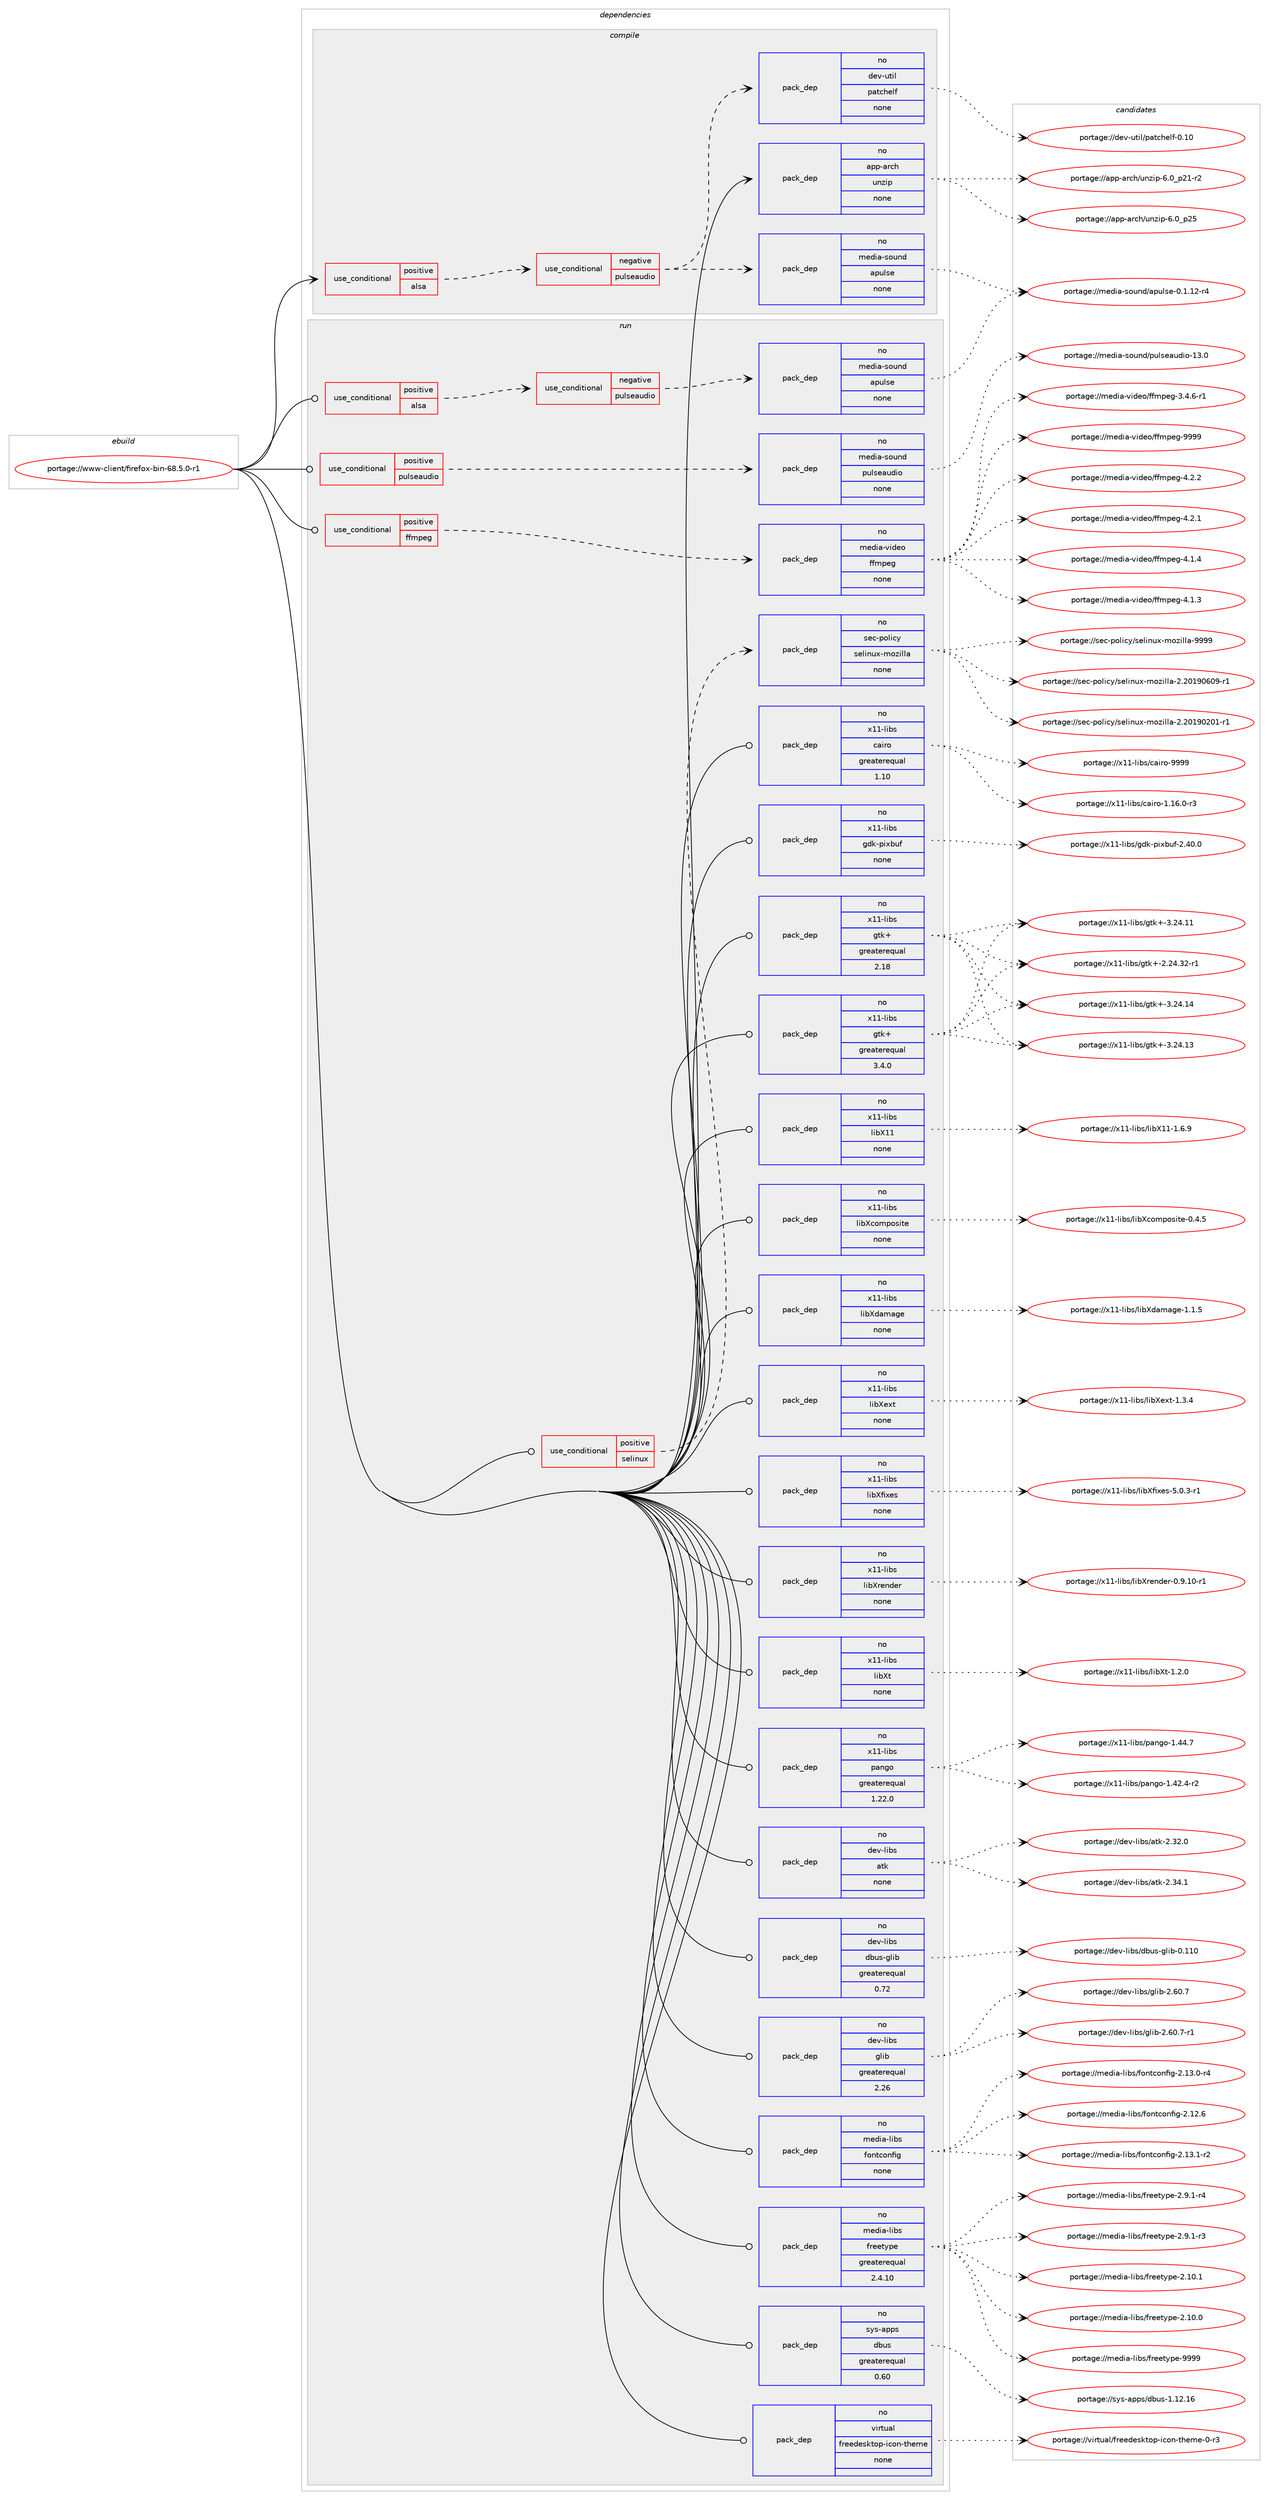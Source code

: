 digraph prolog {

# *************
# Graph options
# *************

newrank=true;
concentrate=true;
compound=true;
graph [rankdir=LR,fontname=Helvetica,fontsize=10,ranksep=1.5];#, ranksep=2.5, nodesep=0.2];
edge  [arrowhead=vee];
node  [fontname=Helvetica,fontsize=10];

# **********
# The ebuild
# **********

subgraph cluster_leftcol {
color=gray;
rank=same;
label=<<i>ebuild</i>>;
id [label="portage://www-client/firefox-bin-68.5.0-r1", color=red, width=4, href="../www-client/firefox-bin-68.5.0-r1.svg"];
}

# ****************
# The dependencies
# ****************

subgraph cluster_midcol {
color=gray;
label=<<i>dependencies</i>>;
subgraph cluster_compile {
fillcolor="#eeeeee";
style=filled;
label=<<i>compile</i>>;
subgraph cond4720 {
dependency27497 [label=<<TABLE BORDER="0" CELLBORDER="1" CELLSPACING="0" CELLPADDING="4"><TR><TD ROWSPAN="3" CELLPADDING="10">use_conditional</TD></TR><TR><TD>positive</TD></TR><TR><TD>alsa</TD></TR></TABLE>>, shape=none, color=red];
subgraph cond4721 {
dependency27498 [label=<<TABLE BORDER="0" CELLBORDER="1" CELLSPACING="0" CELLPADDING="4"><TR><TD ROWSPAN="3" CELLPADDING="10">use_conditional</TD></TR><TR><TD>negative</TD></TR><TR><TD>pulseaudio</TD></TR></TABLE>>, shape=none, color=red];
subgraph pack22273 {
dependency27499 [label=<<TABLE BORDER="0" CELLBORDER="1" CELLSPACING="0" CELLPADDING="4" WIDTH="220"><TR><TD ROWSPAN="6" CELLPADDING="30">pack_dep</TD></TR><TR><TD WIDTH="110">no</TD></TR><TR><TD>dev-util</TD></TR><TR><TD>patchelf</TD></TR><TR><TD>none</TD></TR><TR><TD></TD></TR></TABLE>>, shape=none, color=blue];
}
dependency27498:e -> dependency27499:w [weight=20,style="dashed",arrowhead="vee"];
subgraph pack22274 {
dependency27500 [label=<<TABLE BORDER="0" CELLBORDER="1" CELLSPACING="0" CELLPADDING="4" WIDTH="220"><TR><TD ROWSPAN="6" CELLPADDING="30">pack_dep</TD></TR><TR><TD WIDTH="110">no</TD></TR><TR><TD>media-sound</TD></TR><TR><TD>apulse</TD></TR><TR><TD>none</TD></TR><TR><TD></TD></TR></TABLE>>, shape=none, color=blue];
}
dependency27498:e -> dependency27500:w [weight=20,style="dashed",arrowhead="vee"];
}
dependency27497:e -> dependency27498:w [weight=20,style="dashed",arrowhead="vee"];
}
id:e -> dependency27497:w [weight=20,style="solid",arrowhead="vee"];
subgraph pack22275 {
dependency27501 [label=<<TABLE BORDER="0" CELLBORDER="1" CELLSPACING="0" CELLPADDING="4" WIDTH="220"><TR><TD ROWSPAN="6" CELLPADDING="30">pack_dep</TD></TR><TR><TD WIDTH="110">no</TD></TR><TR><TD>app-arch</TD></TR><TR><TD>unzip</TD></TR><TR><TD>none</TD></TR><TR><TD></TD></TR></TABLE>>, shape=none, color=blue];
}
id:e -> dependency27501:w [weight=20,style="solid",arrowhead="vee"];
}
subgraph cluster_compileandrun {
fillcolor="#eeeeee";
style=filled;
label=<<i>compile and run</i>>;
}
subgraph cluster_run {
fillcolor="#eeeeee";
style=filled;
label=<<i>run</i>>;
subgraph cond4722 {
dependency27502 [label=<<TABLE BORDER="0" CELLBORDER="1" CELLSPACING="0" CELLPADDING="4"><TR><TD ROWSPAN="3" CELLPADDING="10">use_conditional</TD></TR><TR><TD>positive</TD></TR><TR><TD>alsa</TD></TR></TABLE>>, shape=none, color=red];
subgraph cond4723 {
dependency27503 [label=<<TABLE BORDER="0" CELLBORDER="1" CELLSPACING="0" CELLPADDING="4"><TR><TD ROWSPAN="3" CELLPADDING="10">use_conditional</TD></TR><TR><TD>negative</TD></TR><TR><TD>pulseaudio</TD></TR></TABLE>>, shape=none, color=red];
subgraph pack22276 {
dependency27504 [label=<<TABLE BORDER="0" CELLBORDER="1" CELLSPACING="0" CELLPADDING="4" WIDTH="220"><TR><TD ROWSPAN="6" CELLPADDING="30">pack_dep</TD></TR><TR><TD WIDTH="110">no</TD></TR><TR><TD>media-sound</TD></TR><TR><TD>apulse</TD></TR><TR><TD>none</TD></TR><TR><TD></TD></TR></TABLE>>, shape=none, color=blue];
}
dependency27503:e -> dependency27504:w [weight=20,style="dashed",arrowhead="vee"];
}
dependency27502:e -> dependency27503:w [weight=20,style="dashed",arrowhead="vee"];
}
id:e -> dependency27502:w [weight=20,style="solid",arrowhead="odot"];
subgraph cond4724 {
dependency27505 [label=<<TABLE BORDER="0" CELLBORDER="1" CELLSPACING="0" CELLPADDING="4"><TR><TD ROWSPAN="3" CELLPADDING="10">use_conditional</TD></TR><TR><TD>positive</TD></TR><TR><TD>ffmpeg</TD></TR></TABLE>>, shape=none, color=red];
subgraph pack22277 {
dependency27506 [label=<<TABLE BORDER="0" CELLBORDER="1" CELLSPACING="0" CELLPADDING="4" WIDTH="220"><TR><TD ROWSPAN="6" CELLPADDING="30">pack_dep</TD></TR><TR><TD WIDTH="110">no</TD></TR><TR><TD>media-video</TD></TR><TR><TD>ffmpeg</TD></TR><TR><TD>none</TD></TR><TR><TD></TD></TR></TABLE>>, shape=none, color=blue];
}
dependency27505:e -> dependency27506:w [weight=20,style="dashed",arrowhead="vee"];
}
id:e -> dependency27505:w [weight=20,style="solid",arrowhead="odot"];
subgraph cond4725 {
dependency27507 [label=<<TABLE BORDER="0" CELLBORDER="1" CELLSPACING="0" CELLPADDING="4"><TR><TD ROWSPAN="3" CELLPADDING="10">use_conditional</TD></TR><TR><TD>positive</TD></TR><TR><TD>pulseaudio</TD></TR></TABLE>>, shape=none, color=red];
subgraph pack22278 {
dependency27508 [label=<<TABLE BORDER="0" CELLBORDER="1" CELLSPACING="0" CELLPADDING="4" WIDTH="220"><TR><TD ROWSPAN="6" CELLPADDING="30">pack_dep</TD></TR><TR><TD WIDTH="110">no</TD></TR><TR><TD>media-sound</TD></TR><TR><TD>pulseaudio</TD></TR><TR><TD>none</TD></TR><TR><TD></TD></TR></TABLE>>, shape=none, color=blue];
}
dependency27507:e -> dependency27508:w [weight=20,style="dashed",arrowhead="vee"];
}
id:e -> dependency27507:w [weight=20,style="solid",arrowhead="odot"];
subgraph cond4726 {
dependency27509 [label=<<TABLE BORDER="0" CELLBORDER="1" CELLSPACING="0" CELLPADDING="4"><TR><TD ROWSPAN="3" CELLPADDING="10">use_conditional</TD></TR><TR><TD>positive</TD></TR><TR><TD>selinux</TD></TR></TABLE>>, shape=none, color=red];
subgraph pack22279 {
dependency27510 [label=<<TABLE BORDER="0" CELLBORDER="1" CELLSPACING="0" CELLPADDING="4" WIDTH="220"><TR><TD ROWSPAN="6" CELLPADDING="30">pack_dep</TD></TR><TR><TD WIDTH="110">no</TD></TR><TR><TD>sec-policy</TD></TR><TR><TD>selinux-mozilla</TD></TR><TR><TD>none</TD></TR><TR><TD></TD></TR></TABLE>>, shape=none, color=blue];
}
dependency27509:e -> dependency27510:w [weight=20,style="dashed",arrowhead="vee"];
}
id:e -> dependency27509:w [weight=20,style="solid",arrowhead="odot"];
subgraph pack22280 {
dependency27511 [label=<<TABLE BORDER="0" CELLBORDER="1" CELLSPACING="0" CELLPADDING="4" WIDTH="220"><TR><TD ROWSPAN="6" CELLPADDING="30">pack_dep</TD></TR><TR><TD WIDTH="110">no</TD></TR><TR><TD>dev-libs</TD></TR><TR><TD>atk</TD></TR><TR><TD>none</TD></TR><TR><TD></TD></TR></TABLE>>, shape=none, color=blue];
}
id:e -> dependency27511:w [weight=20,style="solid",arrowhead="odot"];
subgraph pack22281 {
dependency27512 [label=<<TABLE BORDER="0" CELLBORDER="1" CELLSPACING="0" CELLPADDING="4" WIDTH="220"><TR><TD ROWSPAN="6" CELLPADDING="30">pack_dep</TD></TR><TR><TD WIDTH="110">no</TD></TR><TR><TD>dev-libs</TD></TR><TR><TD>dbus-glib</TD></TR><TR><TD>greaterequal</TD></TR><TR><TD>0.72</TD></TR></TABLE>>, shape=none, color=blue];
}
id:e -> dependency27512:w [weight=20,style="solid",arrowhead="odot"];
subgraph pack22282 {
dependency27513 [label=<<TABLE BORDER="0" CELLBORDER="1" CELLSPACING="0" CELLPADDING="4" WIDTH="220"><TR><TD ROWSPAN="6" CELLPADDING="30">pack_dep</TD></TR><TR><TD WIDTH="110">no</TD></TR><TR><TD>dev-libs</TD></TR><TR><TD>glib</TD></TR><TR><TD>greaterequal</TD></TR><TR><TD>2.26</TD></TR></TABLE>>, shape=none, color=blue];
}
id:e -> dependency27513:w [weight=20,style="solid",arrowhead="odot"];
subgraph pack22283 {
dependency27514 [label=<<TABLE BORDER="0" CELLBORDER="1" CELLSPACING="0" CELLPADDING="4" WIDTH="220"><TR><TD ROWSPAN="6" CELLPADDING="30">pack_dep</TD></TR><TR><TD WIDTH="110">no</TD></TR><TR><TD>media-libs</TD></TR><TR><TD>fontconfig</TD></TR><TR><TD>none</TD></TR><TR><TD></TD></TR></TABLE>>, shape=none, color=blue];
}
id:e -> dependency27514:w [weight=20,style="solid",arrowhead="odot"];
subgraph pack22284 {
dependency27515 [label=<<TABLE BORDER="0" CELLBORDER="1" CELLSPACING="0" CELLPADDING="4" WIDTH="220"><TR><TD ROWSPAN="6" CELLPADDING="30">pack_dep</TD></TR><TR><TD WIDTH="110">no</TD></TR><TR><TD>media-libs</TD></TR><TR><TD>freetype</TD></TR><TR><TD>greaterequal</TD></TR><TR><TD>2.4.10</TD></TR></TABLE>>, shape=none, color=blue];
}
id:e -> dependency27515:w [weight=20,style="solid",arrowhead="odot"];
subgraph pack22285 {
dependency27516 [label=<<TABLE BORDER="0" CELLBORDER="1" CELLSPACING="0" CELLPADDING="4" WIDTH="220"><TR><TD ROWSPAN="6" CELLPADDING="30">pack_dep</TD></TR><TR><TD WIDTH="110">no</TD></TR><TR><TD>sys-apps</TD></TR><TR><TD>dbus</TD></TR><TR><TD>greaterequal</TD></TR><TR><TD>0.60</TD></TR></TABLE>>, shape=none, color=blue];
}
id:e -> dependency27516:w [weight=20,style="solid",arrowhead="odot"];
subgraph pack22286 {
dependency27517 [label=<<TABLE BORDER="0" CELLBORDER="1" CELLSPACING="0" CELLPADDING="4" WIDTH="220"><TR><TD ROWSPAN="6" CELLPADDING="30">pack_dep</TD></TR><TR><TD WIDTH="110">no</TD></TR><TR><TD>virtual</TD></TR><TR><TD>freedesktop-icon-theme</TD></TR><TR><TD>none</TD></TR><TR><TD></TD></TR></TABLE>>, shape=none, color=blue];
}
id:e -> dependency27517:w [weight=20,style="solid",arrowhead="odot"];
subgraph pack22287 {
dependency27518 [label=<<TABLE BORDER="0" CELLBORDER="1" CELLSPACING="0" CELLPADDING="4" WIDTH="220"><TR><TD ROWSPAN="6" CELLPADDING="30">pack_dep</TD></TR><TR><TD WIDTH="110">no</TD></TR><TR><TD>x11-libs</TD></TR><TR><TD>cairo</TD></TR><TR><TD>greaterequal</TD></TR><TR><TD>1.10</TD></TR></TABLE>>, shape=none, color=blue];
}
id:e -> dependency27518:w [weight=20,style="solid",arrowhead="odot"];
subgraph pack22288 {
dependency27519 [label=<<TABLE BORDER="0" CELLBORDER="1" CELLSPACING="0" CELLPADDING="4" WIDTH="220"><TR><TD ROWSPAN="6" CELLPADDING="30">pack_dep</TD></TR><TR><TD WIDTH="110">no</TD></TR><TR><TD>x11-libs</TD></TR><TR><TD>gdk-pixbuf</TD></TR><TR><TD>none</TD></TR><TR><TD></TD></TR></TABLE>>, shape=none, color=blue];
}
id:e -> dependency27519:w [weight=20,style="solid",arrowhead="odot"];
subgraph pack22289 {
dependency27520 [label=<<TABLE BORDER="0" CELLBORDER="1" CELLSPACING="0" CELLPADDING="4" WIDTH="220"><TR><TD ROWSPAN="6" CELLPADDING="30">pack_dep</TD></TR><TR><TD WIDTH="110">no</TD></TR><TR><TD>x11-libs</TD></TR><TR><TD>gtk+</TD></TR><TR><TD>greaterequal</TD></TR><TR><TD>2.18</TD></TR></TABLE>>, shape=none, color=blue];
}
id:e -> dependency27520:w [weight=20,style="solid",arrowhead="odot"];
subgraph pack22290 {
dependency27521 [label=<<TABLE BORDER="0" CELLBORDER="1" CELLSPACING="0" CELLPADDING="4" WIDTH="220"><TR><TD ROWSPAN="6" CELLPADDING="30">pack_dep</TD></TR><TR><TD WIDTH="110">no</TD></TR><TR><TD>x11-libs</TD></TR><TR><TD>gtk+</TD></TR><TR><TD>greaterequal</TD></TR><TR><TD>3.4.0</TD></TR></TABLE>>, shape=none, color=blue];
}
id:e -> dependency27521:w [weight=20,style="solid",arrowhead="odot"];
subgraph pack22291 {
dependency27522 [label=<<TABLE BORDER="0" CELLBORDER="1" CELLSPACING="0" CELLPADDING="4" WIDTH="220"><TR><TD ROWSPAN="6" CELLPADDING="30">pack_dep</TD></TR><TR><TD WIDTH="110">no</TD></TR><TR><TD>x11-libs</TD></TR><TR><TD>libX11</TD></TR><TR><TD>none</TD></TR><TR><TD></TD></TR></TABLE>>, shape=none, color=blue];
}
id:e -> dependency27522:w [weight=20,style="solid",arrowhead="odot"];
subgraph pack22292 {
dependency27523 [label=<<TABLE BORDER="0" CELLBORDER="1" CELLSPACING="0" CELLPADDING="4" WIDTH="220"><TR><TD ROWSPAN="6" CELLPADDING="30">pack_dep</TD></TR><TR><TD WIDTH="110">no</TD></TR><TR><TD>x11-libs</TD></TR><TR><TD>libXcomposite</TD></TR><TR><TD>none</TD></TR><TR><TD></TD></TR></TABLE>>, shape=none, color=blue];
}
id:e -> dependency27523:w [weight=20,style="solid",arrowhead="odot"];
subgraph pack22293 {
dependency27524 [label=<<TABLE BORDER="0" CELLBORDER="1" CELLSPACING="0" CELLPADDING="4" WIDTH="220"><TR><TD ROWSPAN="6" CELLPADDING="30">pack_dep</TD></TR><TR><TD WIDTH="110">no</TD></TR><TR><TD>x11-libs</TD></TR><TR><TD>libXdamage</TD></TR><TR><TD>none</TD></TR><TR><TD></TD></TR></TABLE>>, shape=none, color=blue];
}
id:e -> dependency27524:w [weight=20,style="solid",arrowhead="odot"];
subgraph pack22294 {
dependency27525 [label=<<TABLE BORDER="0" CELLBORDER="1" CELLSPACING="0" CELLPADDING="4" WIDTH="220"><TR><TD ROWSPAN="6" CELLPADDING="30">pack_dep</TD></TR><TR><TD WIDTH="110">no</TD></TR><TR><TD>x11-libs</TD></TR><TR><TD>libXext</TD></TR><TR><TD>none</TD></TR><TR><TD></TD></TR></TABLE>>, shape=none, color=blue];
}
id:e -> dependency27525:w [weight=20,style="solid",arrowhead="odot"];
subgraph pack22295 {
dependency27526 [label=<<TABLE BORDER="0" CELLBORDER="1" CELLSPACING="0" CELLPADDING="4" WIDTH="220"><TR><TD ROWSPAN="6" CELLPADDING="30">pack_dep</TD></TR><TR><TD WIDTH="110">no</TD></TR><TR><TD>x11-libs</TD></TR><TR><TD>libXfixes</TD></TR><TR><TD>none</TD></TR><TR><TD></TD></TR></TABLE>>, shape=none, color=blue];
}
id:e -> dependency27526:w [weight=20,style="solid",arrowhead="odot"];
subgraph pack22296 {
dependency27527 [label=<<TABLE BORDER="0" CELLBORDER="1" CELLSPACING="0" CELLPADDING="4" WIDTH="220"><TR><TD ROWSPAN="6" CELLPADDING="30">pack_dep</TD></TR><TR><TD WIDTH="110">no</TD></TR><TR><TD>x11-libs</TD></TR><TR><TD>libXrender</TD></TR><TR><TD>none</TD></TR><TR><TD></TD></TR></TABLE>>, shape=none, color=blue];
}
id:e -> dependency27527:w [weight=20,style="solid",arrowhead="odot"];
subgraph pack22297 {
dependency27528 [label=<<TABLE BORDER="0" CELLBORDER="1" CELLSPACING="0" CELLPADDING="4" WIDTH="220"><TR><TD ROWSPAN="6" CELLPADDING="30">pack_dep</TD></TR><TR><TD WIDTH="110">no</TD></TR><TR><TD>x11-libs</TD></TR><TR><TD>libXt</TD></TR><TR><TD>none</TD></TR><TR><TD></TD></TR></TABLE>>, shape=none, color=blue];
}
id:e -> dependency27528:w [weight=20,style="solid",arrowhead="odot"];
subgraph pack22298 {
dependency27529 [label=<<TABLE BORDER="0" CELLBORDER="1" CELLSPACING="0" CELLPADDING="4" WIDTH="220"><TR><TD ROWSPAN="6" CELLPADDING="30">pack_dep</TD></TR><TR><TD WIDTH="110">no</TD></TR><TR><TD>x11-libs</TD></TR><TR><TD>pango</TD></TR><TR><TD>greaterequal</TD></TR><TR><TD>1.22.0</TD></TR></TABLE>>, shape=none, color=blue];
}
id:e -> dependency27529:w [weight=20,style="solid",arrowhead="odot"];
}
}

# **************
# The candidates
# **************

subgraph cluster_choices {
rank=same;
color=gray;
label=<<i>candidates</i>>;

subgraph choice22273 {
color=black;
nodesep=1;
choice100101118451171161051084711297116991041011081024548464948 [label="portage://dev-util/patchelf-0.10", color=red, width=4,href="../dev-util/patchelf-0.10.svg"];
dependency27499:e -> choice100101118451171161051084711297116991041011081024548464948:w [style=dotted,weight="100"];
}
subgraph choice22274 {
color=black;
nodesep=1;
choice10910110010597451151111171101004797112117108115101454846494649504511452 [label="portage://media-sound/apulse-0.1.12-r4", color=red, width=4,href="../media-sound/apulse-0.1.12-r4.svg"];
dependency27500:e -> choice10910110010597451151111171101004797112117108115101454846494649504511452:w [style=dotted,weight="100"];
}
subgraph choice22275 {
color=black;
nodesep=1;
choice971121124597114991044711711012210511245544648951125053 [label="portage://app-arch/unzip-6.0_p25", color=red, width=4,href="../app-arch/unzip-6.0_p25.svg"];
choice9711211245971149910447117110122105112455446489511250494511450 [label="portage://app-arch/unzip-6.0_p21-r2", color=red, width=4,href="../app-arch/unzip-6.0_p21-r2.svg"];
dependency27501:e -> choice971121124597114991044711711012210511245544648951125053:w [style=dotted,weight="100"];
dependency27501:e -> choice9711211245971149910447117110122105112455446489511250494511450:w [style=dotted,weight="100"];
}
subgraph choice22276 {
color=black;
nodesep=1;
choice10910110010597451151111171101004797112117108115101454846494649504511452 [label="portage://media-sound/apulse-0.1.12-r4", color=red, width=4,href="../media-sound/apulse-0.1.12-r4.svg"];
dependency27504:e -> choice10910110010597451151111171101004797112117108115101454846494649504511452:w [style=dotted,weight="100"];
}
subgraph choice22277 {
color=black;
nodesep=1;
choice1091011001059745118105100101111471021021091121011034557575757 [label="portage://media-video/ffmpeg-9999", color=red, width=4,href="../media-video/ffmpeg-9999.svg"];
choice109101100105974511810510010111147102102109112101103455246504650 [label="portage://media-video/ffmpeg-4.2.2", color=red, width=4,href="../media-video/ffmpeg-4.2.2.svg"];
choice109101100105974511810510010111147102102109112101103455246504649 [label="portage://media-video/ffmpeg-4.2.1", color=red, width=4,href="../media-video/ffmpeg-4.2.1.svg"];
choice109101100105974511810510010111147102102109112101103455246494652 [label="portage://media-video/ffmpeg-4.1.4", color=red, width=4,href="../media-video/ffmpeg-4.1.4.svg"];
choice109101100105974511810510010111147102102109112101103455246494651 [label="portage://media-video/ffmpeg-4.1.3", color=red, width=4,href="../media-video/ffmpeg-4.1.3.svg"];
choice1091011001059745118105100101111471021021091121011034551465246544511449 [label="portage://media-video/ffmpeg-3.4.6-r1", color=red, width=4,href="../media-video/ffmpeg-3.4.6-r1.svg"];
dependency27506:e -> choice1091011001059745118105100101111471021021091121011034557575757:w [style=dotted,weight="100"];
dependency27506:e -> choice109101100105974511810510010111147102102109112101103455246504650:w [style=dotted,weight="100"];
dependency27506:e -> choice109101100105974511810510010111147102102109112101103455246504649:w [style=dotted,weight="100"];
dependency27506:e -> choice109101100105974511810510010111147102102109112101103455246494652:w [style=dotted,weight="100"];
dependency27506:e -> choice109101100105974511810510010111147102102109112101103455246494651:w [style=dotted,weight="100"];
dependency27506:e -> choice1091011001059745118105100101111471021021091121011034551465246544511449:w [style=dotted,weight="100"];
}
subgraph choice22278 {
color=black;
nodesep=1;
choice109101100105974511511111711010047112117108115101971171001051114549514648 [label="portage://media-sound/pulseaudio-13.0", color=red, width=4,href="../media-sound/pulseaudio-13.0.svg"];
dependency27508:e -> choice109101100105974511511111711010047112117108115101971171001051114549514648:w [style=dotted,weight="100"];
}
subgraph choice22279 {
color=black;
nodesep=1;
choice1151019945112111108105991214711510110810511011712045109111122105108108974557575757 [label="portage://sec-policy/selinux-mozilla-9999", color=red, width=4,href="../sec-policy/selinux-mozilla-9999.svg"];
choice11510199451121111081059912147115101108105110117120451091111221051081089745504650484957485448574511449 [label="portage://sec-policy/selinux-mozilla-2.20190609-r1", color=red, width=4,href="../sec-policy/selinux-mozilla-2.20190609-r1.svg"];
choice11510199451121111081059912147115101108105110117120451091111221051081089745504650484957485048494511449 [label="portage://sec-policy/selinux-mozilla-2.20190201-r1", color=red, width=4,href="../sec-policy/selinux-mozilla-2.20190201-r1.svg"];
dependency27510:e -> choice1151019945112111108105991214711510110810511011712045109111122105108108974557575757:w [style=dotted,weight="100"];
dependency27510:e -> choice11510199451121111081059912147115101108105110117120451091111221051081089745504650484957485448574511449:w [style=dotted,weight="100"];
dependency27510:e -> choice11510199451121111081059912147115101108105110117120451091111221051081089745504650484957485048494511449:w [style=dotted,weight="100"];
}
subgraph choice22280 {
color=black;
nodesep=1;
choice1001011184510810598115479711610745504651524649 [label="portage://dev-libs/atk-2.34.1", color=red, width=4,href="../dev-libs/atk-2.34.1.svg"];
choice1001011184510810598115479711610745504651504648 [label="portage://dev-libs/atk-2.32.0", color=red, width=4,href="../dev-libs/atk-2.32.0.svg"];
dependency27511:e -> choice1001011184510810598115479711610745504651524649:w [style=dotted,weight="100"];
dependency27511:e -> choice1001011184510810598115479711610745504651504648:w [style=dotted,weight="100"];
}
subgraph choice22281 {
color=black;
nodesep=1;
choice100101118451081059811547100981171154510310810598454846494948 [label="portage://dev-libs/dbus-glib-0.110", color=red, width=4,href="../dev-libs/dbus-glib-0.110.svg"];
dependency27512:e -> choice100101118451081059811547100981171154510310810598454846494948:w [style=dotted,weight="100"];
}
subgraph choice22282 {
color=black;
nodesep=1;
choice10010111845108105981154710310810598455046544846554511449 [label="portage://dev-libs/glib-2.60.7-r1", color=red, width=4,href="../dev-libs/glib-2.60.7-r1.svg"];
choice1001011184510810598115471031081059845504654484655 [label="portage://dev-libs/glib-2.60.7", color=red, width=4,href="../dev-libs/glib-2.60.7.svg"];
dependency27513:e -> choice10010111845108105981154710310810598455046544846554511449:w [style=dotted,weight="100"];
dependency27513:e -> choice1001011184510810598115471031081059845504654484655:w [style=dotted,weight="100"];
}
subgraph choice22283 {
color=black;
nodesep=1;
choice1091011001059745108105981154710211111011699111110102105103455046495146494511450 [label="portage://media-libs/fontconfig-2.13.1-r2", color=red, width=4,href="../media-libs/fontconfig-2.13.1-r2.svg"];
choice1091011001059745108105981154710211111011699111110102105103455046495146484511452 [label="portage://media-libs/fontconfig-2.13.0-r4", color=red, width=4,href="../media-libs/fontconfig-2.13.0-r4.svg"];
choice109101100105974510810598115471021111101169911111010210510345504649504654 [label="portage://media-libs/fontconfig-2.12.6", color=red, width=4,href="../media-libs/fontconfig-2.12.6.svg"];
dependency27514:e -> choice1091011001059745108105981154710211111011699111110102105103455046495146494511450:w [style=dotted,weight="100"];
dependency27514:e -> choice1091011001059745108105981154710211111011699111110102105103455046495146484511452:w [style=dotted,weight="100"];
dependency27514:e -> choice109101100105974510810598115471021111101169911111010210510345504649504654:w [style=dotted,weight="100"];
}
subgraph choice22284 {
color=black;
nodesep=1;
choice109101100105974510810598115471021141011011161211121014557575757 [label="portage://media-libs/freetype-9999", color=red, width=4,href="../media-libs/freetype-9999.svg"];
choice109101100105974510810598115471021141011011161211121014550465746494511452 [label="portage://media-libs/freetype-2.9.1-r4", color=red, width=4,href="../media-libs/freetype-2.9.1-r4.svg"];
choice109101100105974510810598115471021141011011161211121014550465746494511451 [label="portage://media-libs/freetype-2.9.1-r3", color=red, width=4,href="../media-libs/freetype-2.9.1-r3.svg"];
choice1091011001059745108105981154710211410110111612111210145504649484649 [label="portage://media-libs/freetype-2.10.1", color=red, width=4,href="../media-libs/freetype-2.10.1.svg"];
choice1091011001059745108105981154710211410110111612111210145504649484648 [label="portage://media-libs/freetype-2.10.0", color=red, width=4,href="../media-libs/freetype-2.10.0.svg"];
dependency27515:e -> choice109101100105974510810598115471021141011011161211121014557575757:w [style=dotted,weight="100"];
dependency27515:e -> choice109101100105974510810598115471021141011011161211121014550465746494511452:w [style=dotted,weight="100"];
dependency27515:e -> choice109101100105974510810598115471021141011011161211121014550465746494511451:w [style=dotted,weight="100"];
dependency27515:e -> choice1091011001059745108105981154710211410110111612111210145504649484649:w [style=dotted,weight="100"];
dependency27515:e -> choice1091011001059745108105981154710211410110111612111210145504649484648:w [style=dotted,weight="100"];
}
subgraph choice22285 {
color=black;
nodesep=1;
choice115121115459711211211547100981171154549464950464954 [label="portage://sys-apps/dbus-1.12.16", color=red, width=4,href="../sys-apps/dbus-1.12.16.svg"];
dependency27516:e -> choice115121115459711211211547100981171154549464950464954:w [style=dotted,weight="100"];
}
subgraph choice22286 {
color=black;
nodesep=1;
choice118105114116117971084710211410110110010111510711611111245105991111104511610410110910145484511451 [label="portage://virtual/freedesktop-icon-theme-0-r3", color=red, width=4,href="../virtual/freedesktop-icon-theme-0-r3.svg"];
dependency27517:e -> choice118105114116117971084710211410110110010111510711611111245105991111104511610410110910145484511451:w [style=dotted,weight="100"];
}
subgraph choice22287 {
color=black;
nodesep=1;
choice120494945108105981154799971051141114557575757 [label="portage://x11-libs/cairo-9999", color=red, width=4,href="../x11-libs/cairo-9999.svg"];
choice12049494510810598115479997105114111454946495446484511451 [label="portage://x11-libs/cairo-1.16.0-r3", color=red, width=4,href="../x11-libs/cairo-1.16.0-r3.svg"];
dependency27518:e -> choice120494945108105981154799971051141114557575757:w [style=dotted,weight="100"];
dependency27518:e -> choice12049494510810598115479997105114111454946495446484511451:w [style=dotted,weight="100"];
}
subgraph choice22288 {
color=black;
nodesep=1;
choice1204949451081059811547103100107451121051209811710245504652484648 [label="portage://x11-libs/gdk-pixbuf-2.40.0", color=red, width=4,href="../x11-libs/gdk-pixbuf-2.40.0.svg"];
dependency27519:e -> choice1204949451081059811547103100107451121051209811710245504652484648:w [style=dotted,weight="100"];
}
subgraph choice22289 {
color=black;
nodesep=1;
choice1204949451081059811547103116107434551465052464952 [label="portage://x11-libs/gtk+-3.24.14", color=red, width=4,href="../x11-libs/gtk+-3.24.14.svg"];
choice1204949451081059811547103116107434551465052464951 [label="portage://x11-libs/gtk+-3.24.13", color=red, width=4,href="../x11-libs/gtk+-3.24.13.svg"];
choice1204949451081059811547103116107434551465052464949 [label="portage://x11-libs/gtk+-3.24.11", color=red, width=4,href="../x11-libs/gtk+-3.24.11.svg"];
choice12049494510810598115471031161074345504650524651504511449 [label="portage://x11-libs/gtk+-2.24.32-r1", color=red, width=4,href="../x11-libs/gtk+-2.24.32-r1.svg"];
dependency27520:e -> choice1204949451081059811547103116107434551465052464952:w [style=dotted,weight="100"];
dependency27520:e -> choice1204949451081059811547103116107434551465052464951:w [style=dotted,weight="100"];
dependency27520:e -> choice1204949451081059811547103116107434551465052464949:w [style=dotted,weight="100"];
dependency27520:e -> choice12049494510810598115471031161074345504650524651504511449:w [style=dotted,weight="100"];
}
subgraph choice22290 {
color=black;
nodesep=1;
choice1204949451081059811547103116107434551465052464952 [label="portage://x11-libs/gtk+-3.24.14", color=red, width=4,href="../x11-libs/gtk+-3.24.14.svg"];
choice1204949451081059811547103116107434551465052464951 [label="portage://x11-libs/gtk+-3.24.13", color=red, width=4,href="../x11-libs/gtk+-3.24.13.svg"];
choice1204949451081059811547103116107434551465052464949 [label="portage://x11-libs/gtk+-3.24.11", color=red, width=4,href="../x11-libs/gtk+-3.24.11.svg"];
choice12049494510810598115471031161074345504650524651504511449 [label="portage://x11-libs/gtk+-2.24.32-r1", color=red, width=4,href="../x11-libs/gtk+-2.24.32-r1.svg"];
dependency27521:e -> choice1204949451081059811547103116107434551465052464952:w [style=dotted,weight="100"];
dependency27521:e -> choice1204949451081059811547103116107434551465052464951:w [style=dotted,weight="100"];
dependency27521:e -> choice1204949451081059811547103116107434551465052464949:w [style=dotted,weight="100"];
dependency27521:e -> choice12049494510810598115471031161074345504650524651504511449:w [style=dotted,weight="100"];
}
subgraph choice22291 {
color=black;
nodesep=1;
choice120494945108105981154710810598884949454946544657 [label="portage://x11-libs/libX11-1.6.9", color=red, width=4,href="../x11-libs/libX11-1.6.9.svg"];
dependency27522:e -> choice120494945108105981154710810598884949454946544657:w [style=dotted,weight="100"];
}
subgraph choice22292 {
color=black;
nodesep=1;
choice1204949451081059811547108105988899111109112111115105116101454846524653 [label="portage://x11-libs/libXcomposite-0.4.5", color=red, width=4,href="../x11-libs/libXcomposite-0.4.5.svg"];
dependency27523:e -> choice1204949451081059811547108105988899111109112111115105116101454846524653:w [style=dotted,weight="100"];
}
subgraph choice22293 {
color=black;
nodesep=1;
choice120494945108105981154710810598881009710997103101454946494653 [label="portage://x11-libs/libXdamage-1.1.5", color=red, width=4,href="../x11-libs/libXdamage-1.1.5.svg"];
dependency27524:e -> choice120494945108105981154710810598881009710997103101454946494653:w [style=dotted,weight="100"];
}
subgraph choice22294 {
color=black;
nodesep=1;
choice12049494510810598115471081059888101120116454946514652 [label="portage://x11-libs/libXext-1.3.4", color=red, width=4,href="../x11-libs/libXext-1.3.4.svg"];
dependency27525:e -> choice12049494510810598115471081059888101120116454946514652:w [style=dotted,weight="100"];
}
subgraph choice22295 {
color=black;
nodesep=1;
choice120494945108105981154710810598881021051201011154553464846514511449 [label="portage://x11-libs/libXfixes-5.0.3-r1", color=red, width=4,href="../x11-libs/libXfixes-5.0.3-r1.svg"];
dependency27526:e -> choice120494945108105981154710810598881021051201011154553464846514511449:w [style=dotted,weight="100"];
}
subgraph choice22296 {
color=black;
nodesep=1;
choice12049494510810598115471081059888114101110100101114454846574649484511449 [label="portage://x11-libs/libXrender-0.9.10-r1", color=red, width=4,href="../x11-libs/libXrender-0.9.10-r1.svg"];
dependency27527:e -> choice12049494510810598115471081059888114101110100101114454846574649484511449:w [style=dotted,weight="100"];
}
subgraph choice22297 {
color=black;
nodesep=1;
choice12049494510810598115471081059888116454946504648 [label="portage://x11-libs/libXt-1.2.0", color=red, width=4,href="../x11-libs/libXt-1.2.0.svg"];
dependency27528:e -> choice12049494510810598115471081059888116454946504648:w [style=dotted,weight="100"];
}
subgraph choice22298 {
color=black;
nodesep=1;
choice12049494510810598115471129711010311145494652524655 [label="portage://x11-libs/pango-1.44.7", color=red, width=4,href="../x11-libs/pango-1.44.7.svg"];
choice120494945108105981154711297110103111454946525046524511450 [label="portage://x11-libs/pango-1.42.4-r2", color=red, width=4,href="../x11-libs/pango-1.42.4-r2.svg"];
dependency27529:e -> choice12049494510810598115471129711010311145494652524655:w [style=dotted,weight="100"];
dependency27529:e -> choice120494945108105981154711297110103111454946525046524511450:w [style=dotted,weight="100"];
}
}

}
